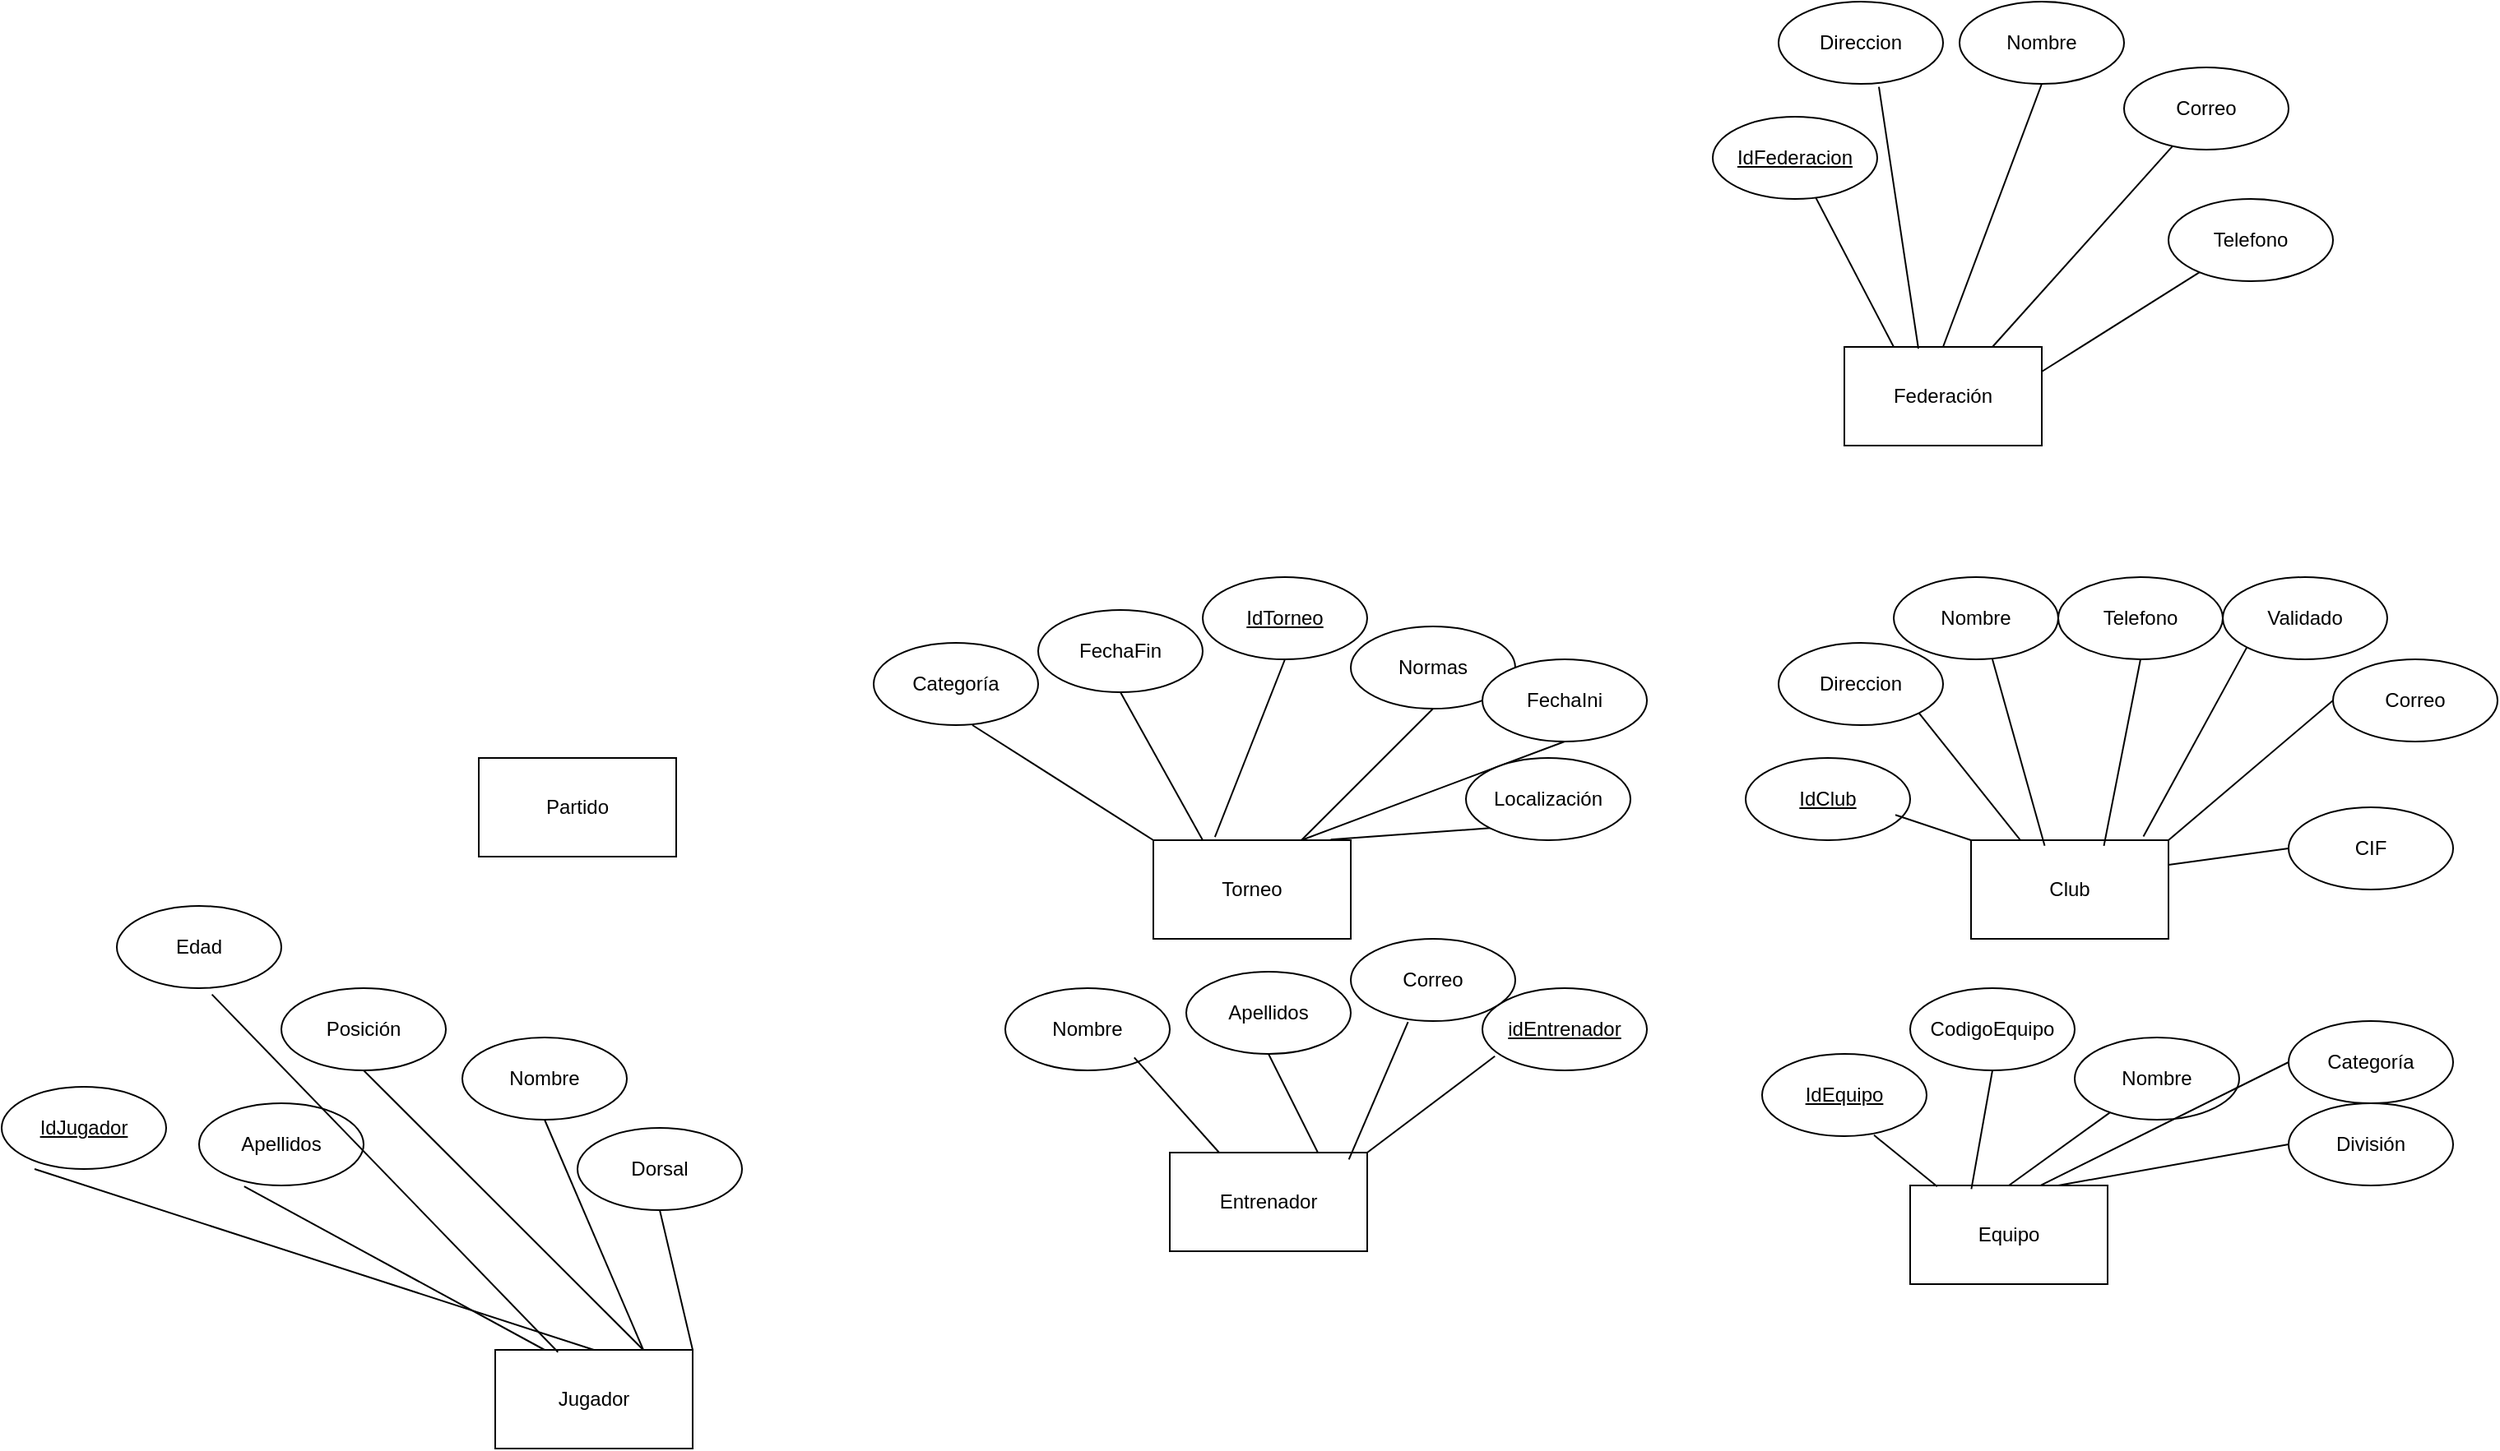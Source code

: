 <mxfile version="28.2.7">
  <diagram name="Página-1" id="42-V9xi4SYNsx4r_9grk">
    <mxGraphModel dx="2327" dy="1696" grid="1" gridSize="10" guides="1" tooltips="1" connect="1" arrows="1" fold="1" page="1" pageScale="1" pageWidth="827" pageHeight="1169" math="0" shadow="0">
      <root>
        <mxCell id="0" />
        <mxCell id="1" parent="0" />
        <mxCell id="3J5FbJV3vqm6lLi7jXm8-5" value="Club" style="rounded=0;whiteSpace=wrap;html=1;" parent="1" vertex="1">
          <mxGeometry x="607" y="360" width="120" height="60" as="geometry" />
        </mxCell>
        <mxCell id="3J5FbJV3vqm6lLi7jXm8-6" value="Torneo" style="rounded=0;whiteSpace=wrap;html=1;" parent="1" vertex="1">
          <mxGeometry x="110" y="360" width="120" height="60" as="geometry" />
        </mxCell>
        <mxCell id="3J5FbJV3vqm6lLi7jXm8-7" value="Federación" style="rounded=0;whiteSpace=wrap;html=1;" parent="1" vertex="1">
          <mxGeometry x="530" y="60" width="120" height="60" as="geometry" />
        </mxCell>
        <mxCell id="3J5FbJV3vqm6lLi7jXm8-9" value="" style="endArrow=none;html=1;rounded=0;entryX=0.5;entryY=1;entryDx=0;entryDy=0;" parent="1" source="3J5FbJV3vqm6lLi7jXm8-6" target="3J5FbJV3vqm6lLi7jXm8-10" edge="1">
          <mxGeometry width="50" height="50" relative="1" as="geometry">
            <mxPoint x="280" y="340" as="sourcePoint" />
            <mxPoint x="270" y="240" as="targetPoint" />
          </mxGeometry>
        </mxCell>
        <mxCell id="3J5FbJV3vqm6lLi7jXm8-10" value="Normas" style="ellipse;whiteSpace=wrap;html=1;" parent="1" vertex="1">
          <mxGeometry x="230" y="230" width="100" height="50" as="geometry" />
        </mxCell>
        <mxCell id="3J5FbJV3vqm6lLi7jXm8-11" value="" style="endArrow=none;html=1;rounded=0;exitX=0.75;exitY=0;exitDx=0;exitDy=0;entryX=0.5;entryY=1;entryDx=0;entryDy=0;" parent="1" source="3J5FbJV3vqm6lLi7jXm8-6" target="3J5FbJV3vqm6lLi7jXm8-12" edge="1">
          <mxGeometry width="50" height="50" relative="1" as="geometry">
            <mxPoint x="320" y="350" as="sourcePoint" />
            <mxPoint x="380" y="250" as="targetPoint" />
          </mxGeometry>
        </mxCell>
        <mxCell id="3J5FbJV3vqm6lLi7jXm8-12" value="FechaIni" style="ellipse;whiteSpace=wrap;html=1;" parent="1" vertex="1">
          <mxGeometry x="310" y="250" width="100" height="50" as="geometry" />
        </mxCell>
        <mxCell id="3J5FbJV3vqm6lLi7jXm8-13" value="" style="endArrow=none;html=1;rounded=0;exitX=0.25;exitY=0;exitDx=0;exitDy=0;entryX=0.5;entryY=1;entryDx=0;entryDy=0;" parent="1" source="3J5FbJV3vqm6lLi7jXm8-6" target="3J5FbJV3vqm6lLi7jXm8-14" edge="1">
          <mxGeometry width="50" height="50" relative="1" as="geometry">
            <mxPoint x="250" y="350" as="sourcePoint" />
            <mxPoint x="180" y="250" as="targetPoint" />
          </mxGeometry>
        </mxCell>
        <mxCell id="3J5FbJV3vqm6lLi7jXm8-14" value="FechaFin" style="ellipse;whiteSpace=wrap;html=1;" parent="1" vertex="1">
          <mxGeometry x="40" y="220" width="100" height="50" as="geometry" />
        </mxCell>
        <mxCell id="3J5FbJV3vqm6lLi7jXm8-15" value="" style="endArrow=none;html=1;rounded=0;exitX=0.898;exitY=-0.007;exitDx=0;exitDy=0;exitPerimeter=0;entryX=0;entryY=1;entryDx=0;entryDy=0;" parent="1" source="3J5FbJV3vqm6lLi7jXm8-6" target="3J5FbJV3vqm6lLi7jXm8-16" edge="1">
          <mxGeometry width="50" height="50" relative="1" as="geometry">
            <mxPoint x="340" y="360" as="sourcePoint" />
            <mxPoint x="450" y="280" as="targetPoint" />
          </mxGeometry>
        </mxCell>
        <mxCell id="3J5FbJV3vqm6lLi7jXm8-16" value="Localización" style="ellipse;whiteSpace=wrap;html=1;" parent="1" vertex="1">
          <mxGeometry x="300" y="310" width="100" height="50" as="geometry" />
        </mxCell>
        <mxCell id="NyAmRuKAntcfQHbQOcb_-1" value="" style="endArrow=none;html=1;rounded=0;exitX=0.312;exitY=-0.033;exitDx=0;exitDy=0;exitPerimeter=0;entryX=0.5;entryY=1;entryDx=0;entryDy=0;" edge="1" parent="1" source="3J5FbJV3vqm6lLi7jXm8-6" target="NyAmRuKAntcfQHbQOcb_-2">
          <mxGeometry width="50" height="50" relative="1" as="geometry">
            <mxPoint x="270" y="360" as="sourcePoint" />
            <mxPoint x="210" y="200" as="targetPoint" />
          </mxGeometry>
        </mxCell>
        <mxCell id="NyAmRuKAntcfQHbQOcb_-2" value="&lt;u&gt;IdTorneo&lt;/u&gt;" style="ellipse;whiteSpace=wrap;html=1;" vertex="1" parent="1">
          <mxGeometry x="140" y="200" width="100" height="50" as="geometry" />
        </mxCell>
        <mxCell id="NyAmRuKAntcfQHbQOcb_-3" value="&lt;u&gt;IdFederacion&lt;/u&gt;" style="ellipse;whiteSpace=wrap;html=1;" vertex="1" parent="1">
          <mxGeometry x="450" y="-80" width="100" height="50" as="geometry" />
        </mxCell>
        <mxCell id="NyAmRuKAntcfQHbQOcb_-4" value="" style="endArrow=none;html=1;rounded=0;entryX=0.25;entryY=0;entryDx=0;entryDy=0;" edge="1" parent="1" source="NyAmRuKAntcfQHbQOcb_-3" target="3J5FbJV3vqm6lLi7jXm8-7">
          <mxGeometry width="50" height="50" relative="1" as="geometry">
            <mxPoint x="480" y="57" as="sourcePoint" />
            <mxPoint x="547" y="20" as="targetPoint" />
          </mxGeometry>
        </mxCell>
        <mxCell id="NyAmRuKAntcfQHbQOcb_-5" value="" style="endArrow=none;html=1;rounded=0;exitX=0.5;exitY=0;exitDx=0;exitDy=0;entryX=0.5;entryY=1;entryDx=0;entryDy=0;" edge="1" parent="1" source="3J5FbJV3vqm6lLi7jXm8-7" target="NyAmRuKAntcfQHbQOcb_-6">
          <mxGeometry width="50" height="50" relative="1" as="geometry">
            <mxPoint x="580" y="40" as="sourcePoint" />
            <mxPoint x="640" y="-80" as="targetPoint" />
          </mxGeometry>
        </mxCell>
        <mxCell id="NyAmRuKAntcfQHbQOcb_-6" value="Nombre" style="ellipse;whiteSpace=wrap;html=1;" vertex="1" parent="1">
          <mxGeometry x="600" y="-150" width="100" height="50" as="geometry" />
        </mxCell>
        <mxCell id="NyAmRuKAntcfQHbQOcb_-7" value="Correo" style="ellipse;whiteSpace=wrap;html=1;" vertex="1" parent="1">
          <mxGeometry x="700" y="-110" width="100" height="50" as="geometry" />
        </mxCell>
        <mxCell id="NyAmRuKAntcfQHbQOcb_-8" value="Telefono" style="ellipse;whiteSpace=wrap;html=1;" vertex="1" parent="1">
          <mxGeometry x="727" y="-30" width="100" height="50" as="geometry" />
        </mxCell>
        <mxCell id="NyAmRuKAntcfQHbQOcb_-9" value="Direccion" style="ellipse;whiteSpace=wrap;html=1;" vertex="1" parent="1">
          <mxGeometry x="490" y="-150" width="100" height="50" as="geometry" />
        </mxCell>
        <mxCell id="NyAmRuKAntcfQHbQOcb_-10" value="" style="endArrow=none;html=1;rounded=0;exitX=0.75;exitY=0;exitDx=0;exitDy=0;" edge="1" parent="1" source="3J5FbJV3vqm6lLi7jXm8-7" target="NyAmRuKAntcfQHbQOcb_-7">
          <mxGeometry width="50" height="50" relative="1" as="geometry">
            <mxPoint x="640" y="40" as="sourcePoint" />
            <mxPoint x="680" y="-100" as="targetPoint" />
          </mxGeometry>
        </mxCell>
        <mxCell id="NyAmRuKAntcfQHbQOcb_-11" value="" style="endArrow=none;html=1;rounded=0;exitX=0.375;exitY=0.017;exitDx=0;exitDy=0;entryX=0.61;entryY=1.036;entryDx=0;entryDy=0;exitPerimeter=0;entryPerimeter=0;" edge="1" parent="1" source="3J5FbJV3vqm6lLi7jXm8-7" target="NyAmRuKAntcfQHbQOcb_-9">
          <mxGeometry width="50" height="50" relative="1" as="geometry">
            <mxPoint x="640" y="170" as="sourcePoint" />
            <mxPoint x="680" y="30" as="targetPoint" />
          </mxGeometry>
        </mxCell>
        <mxCell id="NyAmRuKAntcfQHbQOcb_-12" value="" style="endArrow=none;html=1;rounded=0;exitX=1;exitY=0.25;exitDx=0;exitDy=0;" edge="1" parent="1" source="3J5FbJV3vqm6lLi7jXm8-7" target="NyAmRuKAntcfQHbQOcb_-8">
          <mxGeometry width="50" height="50" relative="1" as="geometry">
            <mxPoint x="770" y="270" as="sourcePoint" />
            <mxPoint x="810" y="130" as="targetPoint" />
          </mxGeometry>
        </mxCell>
        <mxCell id="NyAmRuKAntcfQHbQOcb_-14" value="&lt;u&gt;IdClub&lt;/u&gt;" style="ellipse;whiteSpace=wrap;html=1;" vertex="1" parent="1">
          <mxGeometry x="470" y="310" width="100" height="50" as="geometry" />
        </mxCell>
        <mxCell id="NyAmRuKAntcfQHbQOcb_-15" value="Nombre" style="ellipse;whiteSpace=wrap;html=1;" vertex="1" parent="1">
          <mxGeometry x="560" y="200" width="100" height="50" as="geometry" />
        </mxCell>
        <mxCell id="NyAmRuKAntcfQHbQOcb_-16" value="CIF" style="ellipse;whiteSpace=wrap;html=1;" vertex="1" parent="1">
          <mxGeometry x="800" y="340" width="100" height="50" as="geometry" />
        </mxCell>
        <mxCell id="NyAmRuKAntcfQHbQOcb_-17" value="Direccion" style="ellipse;whiteSpace=wrap;html=1;" vertex="1" parent="1">
          <mxGeometry x="490" y="240" width="100" height="50" as="geometry" />
        </mxCell>
        <mxCell id="NyAmRuKAntcfQHbQOcb_-18" value="Correo" style="ellipse;whiteSpace=wrap;html=1;" vertex="1" parent="1">
          <mxGeometry x="827" y="250" width="100" height="50" as="geometry" />
        </mxCell>
        <mxCell id="NyAmRuKAntcfQHbQOcb_-19" value="Telefono" style="ellipse;whiteSpace=wrap;html=1;" vertex="1" parent="1">
          <mxGeometry x="660" y="200" width="100" height="50" as="geometry" />
        </mxCell>
        <mxCell id="NyAmRuKAntcfQHbQOcb_-20" value="Validado" style="ellipse;whiteSpace=wrap;html=1;" vertex="1" parent="1">
          <mxGeometry x="760" y="200" width="100" height="50" as="geometry" />
        </mxCell>
        <mxCell id="NyAmRuKAntcfQHbQOcb_-21" value="" style="endArrow=none;html=1;rounded=0;exitX=0.91;exitY=0.692;exitDx=0;exitDy=0;exitPerimeter=0;entryX=0;entryY=0;entryDx=0;entryDy=0;" edge="1" parent="1" source="NyAmRuKAntcfQHbQOcb_-14" target="3J5FbJV3vqm6lLi7jXm8-5">
          <mxGeometry width="50" height="50" relative="1" as="geometry">
            <mxPoint x="350" y="457" as="sourcePoint" />
            <mxPoint x="447" y="450" as="targetPoint" />
          </mxGeometry>
        </mxCell>
        <mxCell id="NyAmRuKAntcfQHbQOcb_-22" value="" style="endArrow=none;html=1;rounded=0;exitX=1;exitY=1;exitDx=0;exitDy=0;entryX=0.25;entryY=0;entryDx=0;entryDy=0;" edge="1" parent="1" source="NyAmRuKAntcfQHbQOcb_-17" target="3J5FbJV3vqm6lLi7jXm8-5">
          <mxGeometry width="50" height="50" relative="1" as="geometry">
            <mxPoint x="530" y="427" as="sourcePoint" />
            <mxPoint x="627" y="420" as="targetPoint" />
          </mxGeometry>
        </mxCell>
        <mxCell id="NyAmRuKAntcfQHbQOcb_-23" value="" style="endArrow=none;html=1;rounded=0;exitX=0.373;exitY=0.057;exitDx=0;exitDy=0;exitPerimeter=0;entryX=0.6;entryY=1;entryDx=0;entryDy=0;entryPerimeter=0;" edge="1" parent="1" source="3J5FbJV3vqm6lLi7jXm8-5" target="NyAmRuKAntcfQHbQOcb_-15">
          <mxGeometry width="50" height="50" relative="1" as="geometry">
            <mxPoint x="640" y="297" as="sourcePoint" />
            <mxPoint x="737" y="290" as="targetPoint" />
          </mxGeometry>
        </mxCell>
        <mxCell id="NyAmRuKAntcfQHbQOcb_-24" value="" style="endArrow=none;html=1;rounded=0;exitX=0.673;exitY=0.057;exitDx=0;exitDy=0;exitPerimeter=0;entryX=0.5;entryY=1;entryDx=0;entryDy=0;" edge="1" parent="1" source="3J5FbJV3vqm6lLi7jXm8-5" target="NyAmRuKAntcfQHbQOcb_-19">
          <mxGeometry width="50" height="50" relative="1" as="geometry">
            <mxPoint x="650" y="537" as="sourcePoint" />
            <mxPoint x="747" y="530" as="targetPoint" />
          </mxGeometry>
        </mxCell>
        <mxCell id="NyAmRuKAntcfQHbQOcb_-25" value="" style="endArrow=none;html=1;rounded=0;exitX=0.873;exitY=-0.037;exitDx=0;exitDy=0;exitPerimeter=0;entryX=0;entryY=1;entryDx=0;entryDy=0;" edge="1" parent="1" source="3J5FbJV3vqm6lLi7jXm8-5" target="NyAmRuKAntcfQHbQOcb_-20">
          <mxGeometry width="50" height="50" relative="1" as="geometry">
            <mxPoint x="610" y="537" as="sourcePoint" />
            <mxPoint x="707" y="530" as="targetPoint" />
          </mxGeometry>
        </mxCell>
        <mxCell id="NyAmRuKAntcfQHbQOcb_-26" value="" style="endArrow=none;html=1;rounded=0;exitX=1;exitY=0;exitDx=0;exitDy=0;entryX=0;entryY=0.5;entryDx=0;entryDy=0;" edge="1" parent="1" source="3J5FbJV3vqm6lLi7jXm8-5" target="NyAmRuKAntcfQHbQOcb_-18">
          <mxGeometry width="50" height="50" relative="1" as="geometry">
            <mxPoint x="740" y="457" as="sourcePoint" />
            <mxPoint x="837" y="450" as="targetPoint" />
          </mxGeometry>
        </mxCell>
        <mxCell id="NyAmRuKAntcfQHbQOcb_-27" value="" style="endArrow=none;html=1;rounded=0;exitX=1;exitY=0.25;exitDx=0;exitDy=0;entryX=0;entryY=0.5;entryDx=0;entryDy=0;" edge="1" parent="1" source="3J5FbJV3vqm6lLi7jXm8-5" target="NyAmRuKAntcfQHbQOcb_-16">
          <mxGeometry width="50" height="50" relative="1" as="geometry">
            <mxPoint x="810" y="477" as="sourcePoint" />
            <mxPoint x="907" y="470" as="targetPoint" />
          </mxGeometry>
        </mxCell>
        <mxCell id="NyAmRuKAntcfQHbQOcb_-29" value="Entrenador" style="rounded=0;whiteSpace=wrap;html=1;" vertex="1" parent="1">
          <mxGeometry x="120" y="550" width="120" height="60" as="geometry" />
        </mxCell>
        <mxCell id="NyAmRuKAntcfQHbQOcb_-30" value="&lt;u&gt;idEntrenador&lt;/u&gt;" style="ellipse;whiteSpace=wrap;html=1;" vertex="1" parent="1">
          <mxGeometry x="310" y="450" width="100" height="50" as="geometry" />
        </mxCell>
        <mxCell id="NyAmRuKAntcfQHbQOcb_-31" value="Nombre" style="ellipse;whiteSpace=wrap;html=1;" vertex="1" parent="1">
          <mxGeometry x="20" y="450" width="100" height="50" as="geometry" />
        </mxCell>
        <mxCell id="NyAmRuKAntcfQHbQOcb_-33" value="Apellidos" style="ellipse;whiteSpace=wrap;html=1;" vertex="1" parent="1">
          <mxGeometry x="130" y="440" width="100" height="50" as="geometry" />
        </mxCell>
        <mxCell id="NyAmRuKAntcfQHbQOcb_-34" value="Correo" style="ellipse;whiteSpace=wrap;html=1;" vertex="1" parent="1">
          <mxGeometry x="230" y="420" width="100" height="50" as="geometry" />
        </mxCell>
        <mxCell id="NyAmRuKAntcfQHbQOcb_-35" value="" style="endArrow=none;html=1;rounded=0;exitX=1;exitY=0;exitDx=0;exitDy=0;entryX=0.076;entryY=0.828;entryDx=0;entryDy=0;entryPerimeter=0;" edge="1" parent="1" source="NyAmRuKAntcfQHbQOcb_-29" target="NyAmRuKAntcfQHbQOcb_-30">
          <mxGeometry width="50" height="50" relative="1" as="geometry">
            <mxPoint x="350" y="607" as="sourcePoint" />
            <mxPoint x="447" y="600" as="targetPoint" />
          </mxGeometry>
        </mxCell>
        <mxCell id="NyAmRuKAntcfQHbQOcb_-36" value="" style="endArrow=none;html=1;rounded=0;exitX=0.75;exitY=0;exitDx=0;exitDy=0;entryX=0.5;entryY=1;entryDx=0;entryDy=0;" edge="1" parent="1" source="NyAmRuKAntcfQHbQOcb_-29" target="NyAmRuKAntcfQHbQOcb_-33">
          <mxGeometry width="50" height="50" relative="1" as="geometry">
            <mxPoint x="340" y="557" as="sourcePoint" />
            <mxPoint x="437" y="550" as="targetPoint" />
          </mxGeometry>
        </mxCell>
        <mxCell id="NyAmRuKAntcfQHbQOcb_-37" value="" style="endArrow=none;html=1;rounded=0;exitX=0.907;exitY=0.07;exitDx=0;exitDy=0;exitPerimeter=0;entryX=0.348;entryY=1.012;entryDx=0;entryDy=0;entryPerimeter=0;" edge="1" parent="1" source="NyAmRuKAntcfQHbQOcb_-29" target="NyAmRuKAntcfQHbQOcb_-34">
          <mxGeometry width="50" height="50" relative="1" as="geometry">
            <mxPoint x="470" y="627" as="sourcePoint" />
            <mxPoint x="567" y="620" as="targetPoint" />
          </mxGeometry>
        </mxCell>
        <mxCell id="NyAmRuKAntcfQHbQOcb_-38" value="" style="endArrow=none;html=1;rounded=0;exitX=0.784;exitY=0.844;exitDx=0;exitDy=0;exitPerimeter=0;entryX=0.25;entryY=0;entryDx=0;entryDy=0;" edge="1" parent="1" source="NyAmRuKAntcfQHbQOcb_-31" target="NyAmRuKAntcfQHbQOcb_-29">
          <mxGeometry width="50" height="50" relative="1" as="geometry">
            <mxPoint x="80" y="687" as="sourcePoint" />
            <mxPoint x="177" y="680" as="targetPoint" />
          </mxGeometry>
        </mxCell>
        <mxCell id="NyAmRuKAntcfQHbQOcb_-39" value="Equipo" style="rounded=0;whiteSpace=wrap;html=1;" vertex="1" parent="1">
          <mxGeometry x="570" y="570" width="120" height="60" as="geometry" />
        </mxCell>
        <mxCell id="NyAmRuKAntcfQHbQOcb_-41" value="&lt;u&gt;IdEquipo&lt;/u&gt;" style="ellipse;whiteSpace=wrap;html=1;" vertex="1" parent="1">
          <mxGeometry x="480" y="490" width="100" height="50" as="geometry" />
        </mxCell>
        <mxCell id="NyAmRuKAntcfQHbQOcb_-43" value="Nombre" style="ellipse;whiteSpace=wrap;html=1;" vertex="1" parent="1">
          <mxGeometry x="670" y="480" width="100" height="50" as="geometry" />
        </mxCell>
        <mxCell id="NyAmRuKAntcfQHbQOcb_-44" value="Categoría" style="ellipse;whiteSpace=wrap;html=1;" vertex="1" parent="1">
          <mxGeometry x="800" y="470" width="100" height="50" as="geometry" />
        </mxCell>
        <mxCell id="NyAmRuKAntcfQHbQOcb_-45" value="División" style="ellipse;whiteSpace=wrap;html=1;" vertex="1" parent="1">
          <mxGeometry x="800" y="520" width="100" height="50" as="geometry" />
        </mxCell>
        <mxCell id="NyAmRuKAntcfQHbQOcb_-46" value="CodigoEquipo" style="ellipse;whiteSpace=wrap;html=1;" vertex="1" parent="1">
          <mxGeometry x="570" y="450" width="100" height="50" as="geometry" />
        </mxCell>
        <mxCell id="NyAmRuKAntcfQHbQOcb_-47" value="" style="endArrow=none;html=1;rounded=0;exitX=0.68;exitY=0.988;exitDx=0;exitDy=0;entryX=0.137;entryY=0.01;entryDx=0;entryDy=0;entryPerimeter=0;exitPerimeter=0;" edge="1" parent="1" source="NyAmRuKAntcfQHbQOcb_-41" target="NyAmRuKAntcfQHbQOcb_-39">
          <mxGeometry width="50" height="50" relative="1" as="geometry">
            <mxPoint x="620" y="480" as="sourcePoint" />
            <mxPoint x="682" y="557" as="targetPoint" />
          </mxGeometry>
        </mxCell>
        <mxCell id="NyAmRuKAntcfQHbQOcb_-48" value="" style="endArrow=none;html=1;rounded=0;entryX=0.5;entryY=0;entryDx=0;entryDy=0;" edge="1" parent="1" source="NyAmRuKAntcfQHbQOcb_-43" target="NyAmRuKAntcfQHbQOcb_-39">
          <mxGeometry width="50" height="50" relative="1" as="geometry">
            <mxPoint x="660" y="540" as="sourcePoint" />
            <mxPoint x="722" y="617" as="targetPoint" />
          </mxGeometry>
        </mxCell>
        <mxCell id="NyAmRuKAntcfQHbQOcb_-49" value="" style="endArrow=none;html=1;rounded=0;exitX=0.31;exitY=0.037;exitDx=0;exitDy=0;entryX=0.5;entryY=1;entryDx=0;entryDy=0;exitPerimeter=0;" edge="1" parent="1" source="NyAmRuKAntcfQHbQOcb_-39" target="NyAmRuKAntcfQHbQOcb_-46">
          <mxGeometry width="50" height="50" relative="1" as="geometry">
            <mxPoint x="730" y="570" as="sourcePoint" />
            <mxPoint x="792" y="647" as="targetPoint" />
          </mxGeometry>
        </mxCell>
        <mxCell id="NyAmRuKAntcfQHbQOcb_-50" value="" style="endArrow=none;html=1;rounded=0;exitX=0.75;exitY=0;exitDx=0;exitDy=0;entryX=0;entryY=0.5;entryDx=0;entryDy=0;" edge="1" parent="1" source="NyAmRuKAntcfQHbQOcb_-39" target="NyAmRuKAntcfQHbQOcb_-45">
          <mxGeometry width="50" height="50" relative="1" as="geometry">
            <mxPoint x="740" y="620" as="sourcePoint" />
            <mxPoint x="802" y="697" as="targetPoint" />
          </mxGeometry>
        </mxCell>
        <mxCell id="NyAmRuKAntcfQHbQOcb_-51" value="" style="endArrow=none;html=1;rounded=0;exitX=0.663;exitY=-0.003;exitDx=0;exitDy=0;entryX=0;entryY=0.5;entryDx=0;entryDy=0;exitPerimeter=0;" edge="1" parent="1" source="NyAmRuKAntcfQHbQOcb_-39" target="NyAmRuKAntcfQHbQOcb_-44">
          <mxGeometry width="50" height="50" relative="1" as="geometry">
            <mxPoint x="770" y="650" as="sourcePoint" />
            <mxPoint x="832" y="727" as="targetPoint" />
          </mxGeometry>
        </mxCell>
        <mxCell id="NyAmRuKAntcfQHbQOcb_-53" value="Categoría" style="ellipse;whiteSpace=wrap;html=1;" vertex="1" parent="1">
          <mxGeometry x="-60" y="240" width="100" height="50" as="geometry" />
        </mxCell>
        <mxCell id="NyAmRuKAntcfQHbQOcb_-54" value="" style="endArrow=none;html=1;rounded=0;exitX=0;exitY=0;exitDx=0;exitDy=0;entryX=0.6;entryY=1;entryDx=0;entryDy=0;entryPerimeter=0;" edge="1" parent="1" source="3J5FbJV3vqm6lLi7jXm8-6" target="NyAmRuKAntcfQHbQOcb_-53">
          <mxGeometry width="50" height="50" relative="1" as="geometry">
            <mxPoint x="60" y="430" as="sourcePoint" />
            <mxPoint x="10" y="340" as="targetPoint" />
          </mxGeometry>
        </mxCell>
        <mxCell id="NyAmRuKAntcfQHbQOcb_-55" value="Partido" style="rounded=0;whiteSpace=wrap;html=1;" vertex="1" parent="1">
          <mxGeometry x="-300" y="310" width="120" height="60" as="geometry" />
        </mxCell>
        <mxCell id="NyAmRuKAntcfQHbQOcb_-56" value="Jugador" style="rounded=0;whiteSpace=wrap;html=1;" vertex="1" parent="1">
          <mxGeometry x="-290" y="670" width="120" height="60" as="geometry" />
        </mxCell>
        <mxCell id="NyAmRuKAntcfQHbQOcb_-58" value="Nombre" style="ellipse;whiteSpace=wrap;html=1;" vertex="1" parent="1">
          <mxGeometry x="-310" y="480" width="100" height="50" as="geometry" />
        </mxCell>
        <mxCell id="NyAmRuKAntcfQHbQOcb_-59" value="Apellidos" style="ellipse;whiteSpace=wrap;html=1;" vertex="1" parent="1">
          <mxGeometry x="-470" y="520" width="100" height="50" as="geometry" />
        </mxCell>
        <mxCell id="NyAmRuKAntcfQHbQOcb_-60" value="Dorsal" style="ellipse;whiteSpace=wrap;html=1;" vertex="1" parent="1">
          <mxGeometry x="-240" y="535" width="100" height="50" as="geometry" />
        </mxCell>
        <mxCell id="NyAmRuKAntcfQHbQOcb_-61" value="Posición" style="ellipse;whiteSpace=wrap;html=1;" vertex="1" parent="1">
          <mxGeometry x="-420" y="450" width="100" height="50" as="geometry" />
        </mxCell>
        <mxCell id="NyAmRuKAntcfQHbQOcb_-62" value="&lt;u&gt;IdJugador&lt;/u&gt;" style="ellipse;whiteSpace=wrap;html=1;" vertex="1" parent="1">
          <mxGeometry x="-590" y="510" width="100" height="50" as="geometry" />
        </mxCell>
        <mxCell id="NyAmRuKAntcfQHbQOcb_-63" value="Edad" style="ellipse;whiteSpace=wrap;html=1;" vertex="1" parent="1">
          <mxGeometry x="-520" y="400" width="100" height="50" as="geometry" />
        </mxCell>
        <mxCell id="NyAmRuKAntcfQHbQOcb_-64" value="" style="endArrow=none;html=1;rounded=0;exitX=0.5;exitY=1;exitDx=0;exitDy=0;entryX=1;entryY=0;entryDx=0;entryDy=0;" edge="1" parent="1" source="NyAmRuKAntcfQHbQOcb_-60" target="NyAmRuKAntcfQHbQOcb_-56">
          <mxGeometry width="50" height="50" relative="1" as="geometry">
            <mxPoint x="-10" y="450" as="sourcePoint" />
            <mxPoint x="-160" y="630" as="targetPoint" />
          </mxGeometry>
        </mxCell>
        <mxCell id="NyAmRuKAntcfQHbQOcb_-65" value="" style="endArrow=none;html=1;rounded=0;exitX=0.5;exitY=1;exitDx=0;exitDy=0;entryX=0.75;entryY=0;entryDx=0;entryDy=0;" edge="1" parent="1" source="NyAmRuKAntcfQHbQOcb_-61" target="NyAmRuKAntcfQHbQOcb_-56">
          <mxGeometry width="50" height="50" relative="1" as="geometry">
            <mxPoint x="10" y="690" as="sourcePoint" />
            <mxPoint x="-100" y="620" as="targetPoint" />
          </mxGeometry>
        </mxCell>
        <mxCell id="NyAmRuKAntcfQHbQOcb_-66" value="" style="endArrow=none;html=1;rounded=0;exitX=0.5;exitY=1;exitDx=0;exitDy=0;entryX=0.75;entryY=0;entryDx=0;entryDy=0;" edge="1" parent="1" source="NyAmRuKAntcfQHbQOcb_-58" target="NyAmRuKAntcfQHbQOcb_-56">
          <mxGeometry width="50" height="50" relative="1" as="geometry">
            <mxPoint x="50" y="710" as="sourcePoint" />
            <mxPoint x="-60" y="640" as="targetPoint" />
          </mxGeometry>
        </mxCell>
        <mxCell id="NyAmRuKAntcfQHbQOcb_-70" value="" style="endArrow=none;html=1;rounded=0;exitX=0.274;exitY=1.012;exitDx=0;exitDy=0;entryX=0.25;entryY=0;entryDx=0;entryDy=0;exitPerimeter=0;" edge="1" parent="1" source="NyAmRuKAntcfQHbQOcb_-59" target="NyAmRuKAntcfQHbQOcb_-56">
          <mxGeometry width="50" height="50" relative="1" as="geometry">
            <mxPoint x="10" y="710" as="sourcePoint" />
            <mxPoint x="-100" y="640" as="targetPoint" />
          </mxGeometry>
        </mxCell>
        <mxCell id="NyAmRuKAntcfQHbQOcb_-71" value="" style="endArrow=none;html=1;rounded=0;exitX=0.2;exitY=1;exitDx=0;exitDy=0;entryX=0.5;entryY=0;entryDx=0;entryDy=0;exitPerimeter=0;" edge="1" parent="1" source="NyAmRuKAntcfQHbQOcb_-62" target="NyAmRuKAntcfQHbQOcb_-56">
          <mxGeometry width="50" height="50" relative="1" as="geometry">
            <mxPoint x="70" y="730" as="sourcePoint" />
            <mxPoint x="-40" y="660" as="targetPoint" />
          </mxGeometry>
        </mxCell>
        <mxCell id="NyAmRuKAntcfQHbQOcb_-72" value="" style="endArrow=none;html=1;rounded=0;exitX=0.318;exitY=0.023;exitDx=0;exitDy=0;entryX=0.578;entryY=1.076;entryDx=0;entryDy=0;entryPerimeter=0;exitPerimeter=0;" edge="1" parent="1" source="NyAmRuKAntcfQHbQOcb_-56" target="NyAmRuKAntcfQHbQOcb_-63">
          <mxGeometry width="50" height="50" relative="1" as="geometry">
            <mxPoint x="-330" y="480" as="sourcePoint" />
            <mxPoint x="-440" y="410" as="targetPoint" />
          </mxGeometry>
        </mxCell>
      </root>
    </mxGraphModel>
  </diagram>
</mxfile>
